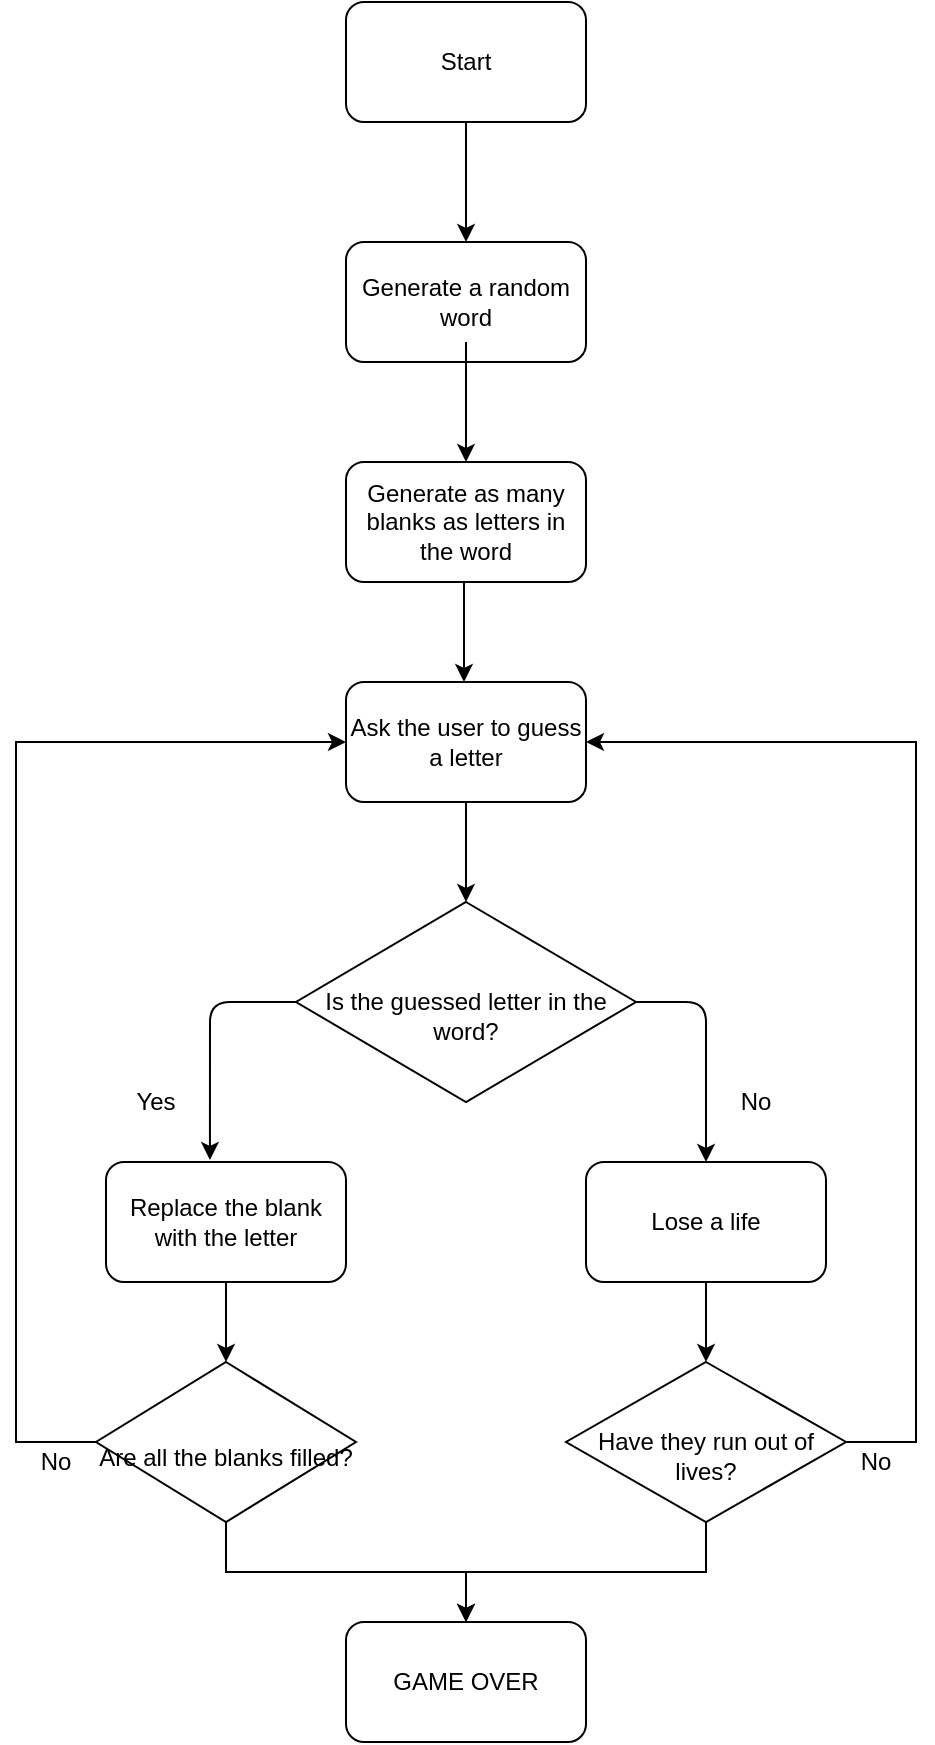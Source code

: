 <mxfile version="14.1.8" type="github">
  <diagram id="bCGg5KQR6h7hhslifcUB" name="Page-1">
    <mxGraphModel dx="1422" dy="802" grid="1" gridSize="10" guides="1" tooltips="1" connect="1" arrows="1" fold="1" page="1" pageScale="1" pageWidth="850" pageHeight="1100" math="0" shadow="0">
      <root>
        <mxCell id="0" />
        <mxCell id="1" parent="0" />
        <mxCell id="vCfNFG107dNvgSjnfp0e-1" value="Start" style="rounded=1;whiteSpace=wrap;html=1;" vertex="1" parent="1">
          <mxGeometry x="365" y="20" width="120" height="60" as="geometry" />
        </mxCell>
        <mxCell id="vCfNFG107dNvgSjnfp0e-2" value="Generate a random word" style="rounded=1;whiteSpace=wrap;html=1;" vertex="1" parent="1">
          <mxGeometry x="365" y="140" width="120" height="60" as="geometry" />
        </mxCell>
        <mxCell id="vCfNFG107dNvgSjnfp0e-3" value="" style="endArrow=classic;html=1;exitX=0.5;exitY=1;exitDx=0;exitDy=0;entryX=0.5;entryY=0;entryDx=0;entryDy=0;" edge="1" parent="1" source="vCfNFG107dNvgSjnfp0e-1" target="vCfNFG107dNvgSjnfp0e-2">
          <mxGeometry width="50" height="50" relative="1" as="geometry">
            <mxPoint x="425" y="90" as="sourcePoint" />
            <mxPoint x="425" y="130" as="targetPoint" />
          </mxGeometry>
        </mxCell>
        <mxCell id="vCfNFG107dNvgSjnfp0e-5" value="Generate as many blanks as letters in the word" style="rounded=1;whiteSpace=wrap;html=1;" vertex="1" parent="1">
          <mxGeometry x="365" y="250" width="120" height="60" as="geometry" />
        </mxCell>
        <mxCell id="vCfNFG107dNvgSjnfp0e-6" value="" style="endArrow=classic;html=1;entryX=0.5;entryY=0;entryDx=0;entryDy=0;" edge="1" parent="1" target="vCfNFG107dNvgSjnfp0e-5">
          <mxGeometry width="50" height="50" relative="1" as="geometry">
            <mxPoint x="425" y="190" as="sourcePoint" />
            <mxPoint x="425" y="260" as="targetPoint" />
          </mxGeometry>
        </mxCell>
        <mxCell id="vCfNFG107dNvgSjnfp0e-10" style="edgeStyle=orthogonalEdgeStyle;rounded=0;orthogonalLoop=1;jettySize=auto;html=1;exitX=0.5;exitY=1;exitDx=0;exitDy=0;" edge="1" parent="1" source="vCfNFG107dNvgSjnfp0e-7" target="vCfNFG107dNvgSjnfp0e-9">
          <mxGeometry relative="1" as="geometry" />
        </mxCell>
        <mxCell id="vCfNFG107dNvgSjnfp0e-7" value="Ask the user to guess a letter" style="rounded=1;whiteSpace=wrap;html=1;" vertex="1" parent="1">
          <mxGeometry x="365" y="360" width="120" height="60" as="geometry" />
        </mxCell>
        <mxCell id="vCfNFG107dNvgSjnfp0e-8" value="" style="endArrow=classic;html=1;" edge="1" parent="1">
          <mxGeometry width="50" height="50" relative="1" as="geometry">
            <mxPoint x="424" y="310" as="sourcePoint" />
            <mxPoint x="424" y="360" as="targetPoint" />
          </mxGeometry>
        </mxCell>
        <mxCell id="vCfNFG107dNvgSjnfp0e-9" value="&lt;div&gt;&lt;font style=&quot;font-size: 12px&quot;&gt;&lt;br&gt;&lt;/font&gt;&lt;/div&gt;&lt;div&gt;&lt;font style=&quot;font-size: 12px&quot;&gt;Is the guessed letter in the word?&lt;/font&gt;&lt;/div&gt;" style="rhombus;whiteSpace=wrap;html=1;" vertex="1" parent="1">
          <mxGeometry x="340" y="470" width="170" height="100" as="geometry" />
        </mxCell>
        <mxCell id="vCfNFG107dNvgSjnfp0e-19" value="" style="edgeStyle=orthogonalEdgeStyle;rounded=0;orthogonalLoop=1;jettySize=auto;html=1;" edge="1" parent="1" source="vCfNFG107dNvgSjnfp0e-11" target="vCfNFG107dNvgSjnfp0e-17">
          <mxGeometry relative="1" as="geometry" />
        </mxCell>
        <mxCell id="vCfNFG107dNvgSjnfp0e-11" value="Replace the blank with the letter" style="rounded=1;whiteSpace=wrap;html=1;" vertex="1" parent="1">
          <mxGeometry x="245" y="600" width="120" height="60" as="geometry" />
        </mxCell>
        <mxCell id="vCfNFG107dNvgSjnfp0e-24" value="" style="edgeStyle=orthogonalEdgeStyle;rounded=0;orthogonalLoop=1;jettySize=auto;html=1;" edge="1" parent="1" source="vCfNFG107dNvgSjnfp0e-12" target="vCfNFG107dNvgSjnfp0e-23">
          <mxGeometry relative="1" as="geometry" />
        </mxCell>
        <mxCell id="vCfNFG107dNvgSjnfp0e-12" value="Lose a life" style="rounded=1;whiteSpace=wrap;html=1;" vertex="1" parent="1">
          <mxGeometry x="485" y="600" width="120" height="60" as="geometry" />
        </mxCell>
        <mxCell id="vCfNFG107dNvgSjnfp0e-13" value="" style="endArrow=classic;html=1;entryX=0.433;entryY=-0.017;entryDx=0;entryDy=0;entryPerimeter=0;" edge="1" parent="1" target="vCfNFG107dNvgSjnfp0e-11">
          <mxGeometry width="50" height="50" relative="1" as="geometry">
            <mxPoint x="340" y="520" as="sourcePoint" />
            <mxPoint x="280" y="520" as="targetPoint" />
            <Array as="points">
              <mxPoint x="297" y="520" />
            </Array>
          </mxGeometry>
        </mxCell>
        <mxCell id="vCfNFG107dNvgSjnfp0e-14" value="" style="endArrow=classic;html=1;entryX=0.5;entryY=0;entryDx=0;entryDy=0;" edge="1" parent="1" target="vCfNFG107dNvgSjnfp0e-12">
          <mxGeometry width="50" height="50" relative="1" as="geometry">
            <mxPoint x="510" y="520" as="sourcePoint" />
            <mxPoint x="560" y="470" as="targetPoint" />
            <Array as="points">
              <mxPoint x="545" y="520" />
            </Array>
          </mxGeometry>
        </mxCell>
        <mxCell id="vCfNFG107dNvgSjnfp0e-15" value="Yes" style="text;html=1;strokeColor=none;fillColor=none;align=center;verticalAlign=middle;whiteSpace=wrap;rounded=0;" vertex="1" parent="1">
          <mxGeometry x="250" y="560" width="40" height="20" as="geometry" />
        </mxCell>
        <mxCell id="vCfNFG107dNvgSjnfp0e-16" value="No" style="text;html=1;strokeColor=none;fillColor=none;align=center;verticalAlign=middle;whiteSpace=wrap;rounded=0;" vertex="1" parent="1">
          <mxGeometry x="550" y="560" width="40" height="20" as="geometry" />
        </mxCell>
        <mxCell id="vCfNFG107dNvgSjnfp0e-22" value="" style="edgeStyle=orthogonalEdgeStyle;rounded=0;orthogonalLoop=1;jettySize=auto;html=1;entryX=0;entryY=0.5;entryDx=0;entryDy=0;" edge="1" parent="1" source="vCfNFG107dNvgSjnfp0e-17" target="vCfNFG107dNvgSjnfp0e-7">
          <mxGeometry relative="1" as="geometry">
            <mxPoint x="200" y="150" as="targetPoint" />
            <Array as="points">
              <mxPoint x="200" y="740" />
              <mxPoint x="200" y="390" />
            </Array>
          </mxGeometry>
        </mxCell>
        <mxCell id="vCfNFG107dNvgSjnfp0e-31" style="edgeStyle=orthogonalEdgeStyle;rounded=0;orthogonalLoop=1;jettySize=auto;html=1;exitX=0.5;exitY=1;exitDx=0;exitDy=0;entryX=0.5;entryY=0;entryDx=0;entryDy=0;" edge="1" parent="1" source="vCfNFG107dNvgSjnfp0e-17" target="vCfNFG107dNvgSjnfp0e-30">
          <mxGeometry relative="1" as="geometry" />
        </mxCell>
        <mxCell id="vCfNFG107dNvgSjnfp0e-17" value="&lt;div&gt;&lt;br&gt;&lt;/div&gt;&lt;div&gt;Are all the blanks filled?&lt;/div&gt;" style="rhombus;whiteSpace=wrap;html=1;" vertex="1" parent="1">
          <mxGeometry x="240" y="700" width="130" height="80" as="geometry" />
        </mxCell>
        <mxCell id="vCfNFG107dNvgSjnfp0e-26" value="" style="edgeStyle=orthogonalEdgeStyle;rounded=0;orthogonalLoop=1;jettySize=auto;html=1;entryX=1;entryY=0.5;entryDx=0;entryDy=0;" edge="1" parent="1" source="vCfNFG107dNvgSjnfp0e-23" target="vCfNFG107dNvgSjnfp0e-7">
          <mxGeometry relative="1" as="geometry">
            <mxPoint x="680" y="380" as="targetPoint" />
            <Array as="points">
              <mxPoint x="650" y="740" />
              <mxPoint x="650" y="390" />
            </Array>
          </mxGeometry>
        </mxCell>
        <mxCell id="vCfNFG107dNvgSjnfp0e-32" style="edgeStyle=orthogonalEdgeStyle;rounded=0;orthogonalLoop=1;jettySize=auto;html=1;exitX=0.5;exitY=1;exitDx=0;exitDy=0;entryX=0.5;entryY=0;entryDx=0;entryDy=0;" edge="1" parent="1" source="vCfNFG107dNvgSjnfp0e-23" target="vCfNFG107dNvgSjnfp0e-30">
          <mxGeometry relative="1" as="geometry" />
        </mxCell>
        <mxCell id="vCfNFG107dNvgSjnfp0e-23" value="&lt;div&gt;&lt;br&gt;&lt;/div&gt;&lt;div&gt;Have they run out of lives?&lt;/div&gt;" style="rhombus;whiteSpace=wrap;html=1;" vertex="1" parent="1">
          <mxGeometry x="475" y="700" width="140" height="80" as="geometry" />
        </mxCell>
        <mxCell id="vCfNFG107dNvgSjnfp0e-27" value="No" style="text;html=1;strokeColor=none;fillColor=none;align=center;verticalAlign=middle;whiteSpace=wrap;rounded=0;" vertex="1" parent="1">
          <mxGeometry x="200" y="740" width="40" height="20" as="geometry" />
        </mxCell>
        <mxCell id="vCfNFG107dNvgSjnfp0e-29" value="No" style="text;html=1;strokeColor=none;fillColor=none;align=center;verticalAlign=middle;whiteSpace=wrap;rounded=0;" vertex="1" parent="1">
          <mxGeometry x="610" y="740" width="40" height="20" as="geometry" />
        </mxCell>
        <mxCell id="vCfNFG107dNvgSjnfp0e-30" value="GAME OVER" style="rounded=1;whiteSpace=wrap;html=1;" vertex="1" parent="1">
          <mxGeometry x="365" y="830" width="120" height="60" as="geometry" />
        </mxCell>
      </root>
    </mxGraphModel>
  </diagram>
</mxfile>
